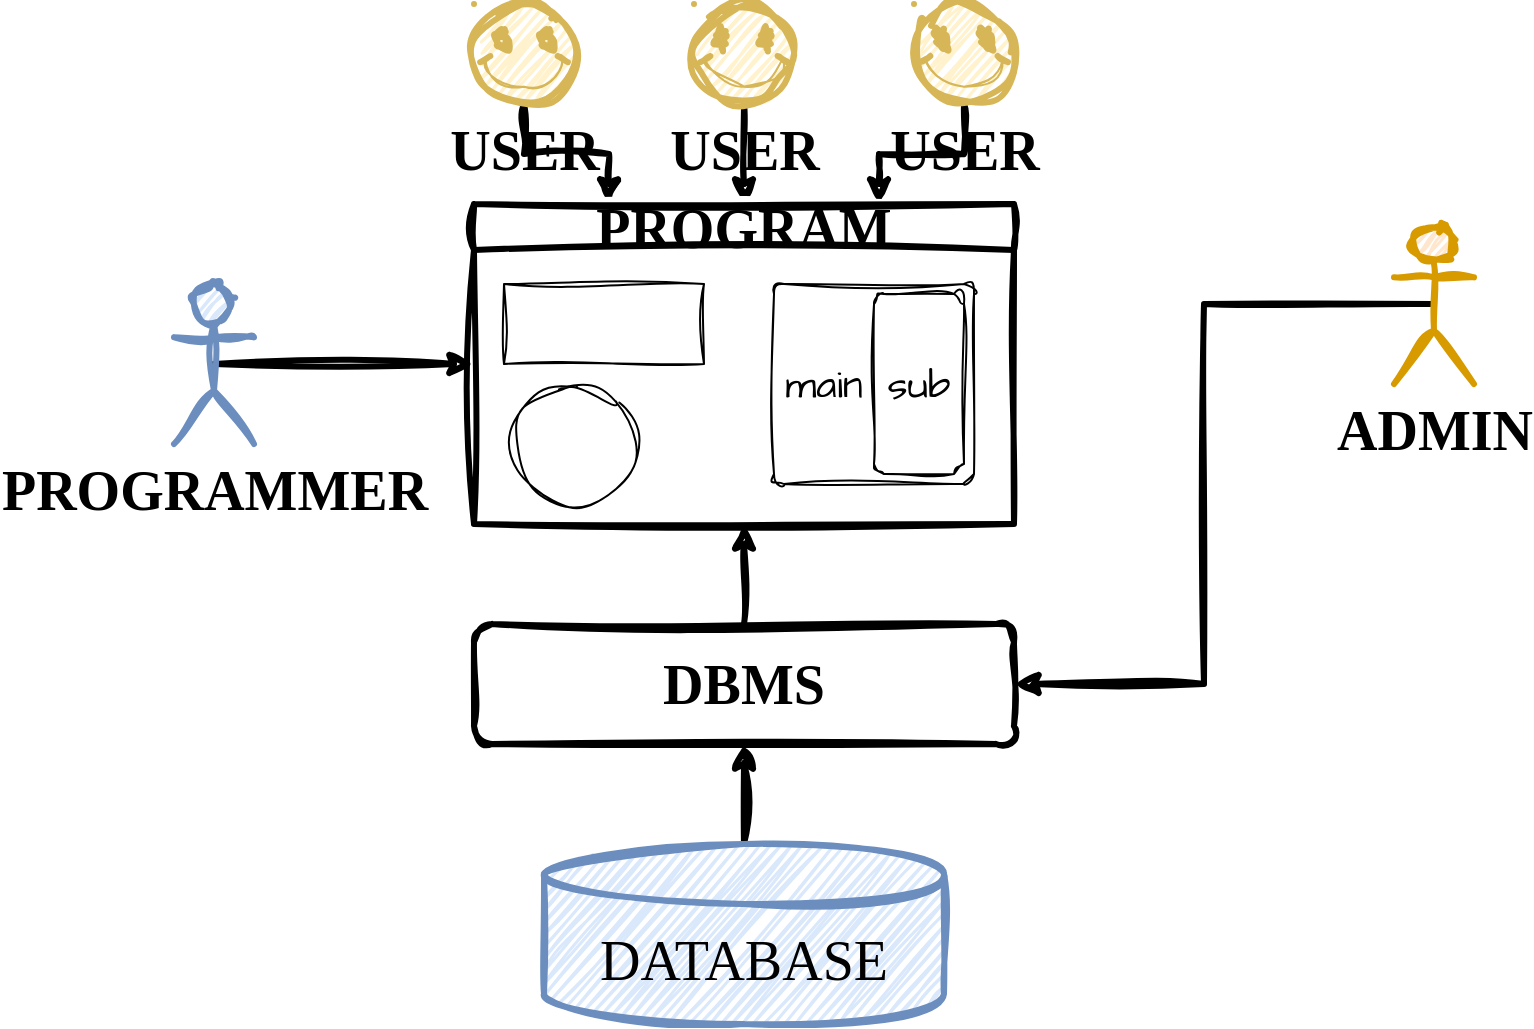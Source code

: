 <mxfile version="21.5.1" type="device">
  <diagram name="Page-1" id="fBL3ggkLG7DSMnmJ8-KJ">
    <mxGraphModel dx="1114" dy="999" grid="1" gridSize="10" guides="1" tooltips="1" connect="1" arrows="1" fold="1" page="1" pageScale="1" pageWidth="850" pageHeight="1100" math="0" shadow="0">
      <root>
        <mxCell id="0" />
        <mxCell id="1" parent="0" />
        <mxCell id="CFwJvhHbsTwOAoUFKaDR-15" style="edgeStyle=orthogonalEdgeStyle;rounded=0;sketch=1;hachureGap=4;jiggle=2;curveFitting=1;orthogonalLoop=1;jettySize=auto;html=1;exitX=0.5;exitY=0.5;exitDx=0;exitDy=0;exitPerimeter=0;entryX=0;entryY=0.5;entryDx=0;entryDy=0;fontFamily=Architects Daughter;fontSource=https%3A%2F%2Ffonts.googleapis.com%2Fcss%3Ffamily%3DArchitects%2BDaughter;fontSize=16;strokeWidth=3;" parent="1" source="CFwJvhHbsTwOAoUFKaDR-1" target="CFwJvhHbsTwOAoUFKaDR-8" edge="1">
          <mxGeometry relative="1" as="geometry" />
        </mxCell>
        <mxCell id="CFwJvhHbsTwOAoUFKaDR-1" value="&lt;font size=&quot;1&quot; face=&quot;FZJingLeiS-R-GB&quot;&gt;&lt;b style=&quot;font-size: 28px;&quot;&gt;PROGRAMMER&lt;/b&gt;&lt;/font&gt;" style="shape=umlActor;verticalLabelPosition=bottom;verticalAlign=top;html=1;outlineConnect=0;sketch=1;hachureGap=4;jiggle=2;curveFitting=1;fontFamily=Architects Daughter;fontSource=https%3A%2F%2Ffonts.googleapis.com%2Fcss%3Ffamily%3DArchitects%2BDaughter;fontSize=20;strokeWidth=3;fillColor=#dae8fc;strokeColor=#6c8ebf;" parent="1" vertex="1">
          <mxGeometry x="160" y="260" width="40" height="80" as="geometry" />
        </mxCell>
        <mxCell id="CFwJvhHbsTwOAoUFKaDR-11" style="edgeStyle=orthogonalEdgeStyle;rounded=0;sketch=1;hachureGap=4;jiggle=2;curveFitting=1;orthogonalLoop=1;jettySize=auto;html=1;exitX=0.5;exitY=1;exitDx=0;exitDy=0;exitPerimeter=0;entryX=0.25;entryY=0;entryDx=0;entryDy=0;fontFamily=Architects Daughter;fontSource=https%3A%2F%2Ffonts.googleapis.com%2Fcss%3Ffamily%3DArchitects%2BDaughter;fontSize=16;strokeWidth=3;" parent="1" source="CFwJvhHbsTwOAoUFKaDR-2" target="CFwJvhHbsTwOAoUFKaDR-8" edge="1">
          <mxGeometry relative="1" as="geometry" />
        </mxCell>
        <mxCell id="CFwJvhHbsTwOAoUFKaDR-2" value="&lt;b&gt;&lt;font style=&quot;font-size: 28px;&quot; face=&quot;FZJingLeiS-R-GB&quot;&gt;USER&lt;/font&gt;&lt;/b&gt;" style="verticalLabelPosition=bottom;verticalAlign=top;html=1;shape=mxgraph.basic.smiley;sketch=1;hachureGap=4;jiggle=2;curveFitting=1;fontFamily=Architects Daughter;fontSource=https%3A%2F%2Ffonts.googleapis.com%2Fcss%3Ffamily%3DArchitects%2BDaughter;fontSize=20;strokeWidth=3;fillColor=#fff2cc;strokeColor=#d6b656;" parent="1" vertex="1">
          <mxGeometry x="310" y="120" width="50" height="50" as="geometry" />
        </mxCell>
        <mxCell id="uyNByUQVHI72EPawwl2X-4" style="edgeStyle=orthogonalEdgeStyle;rounded=0;sketch=1;hachureGap=4;jiggle=2;curveFitting=1;orthogonalLoop=1;jettySize=auto;html=1;entryX=0.5;entryY=1;entryDx=0;entryDy=0;fontFamily=Architects Daughter;fontSource=https%3A%2F%2Ffonts.googleapis.com%2Fcss%3Ffamily%3DArchitects%2BDaughter;fontSize=16;strokeWidth=3;" edge="1" parent="1" source="CFwJvhHbsTwOAoUFKaDR-3" target="uyNByUQVHI72EPawwl2X-1">
          <mxGeometry relative="1" as="geometry" />
        </mxCell>
        <mxCell id="CFwJvhHbsTwOAoUFKaDR-3" value="&lt;font style=&quot;font-size: 28px;&quot; face=&quot;FZJingLeiS-R-GB&quot;&gt;DATABASE&lt;/font&gt;" style="shape=cylinder3;whiteSpace=wrap;html=1;boundedLbl=1;backgroundOutline=1;size=15;sketch=1;hachureGap=4;jiggle=2;curveFitting=1;fontFamily=Architects Daughter;fontSource=https%3A%2F%2Ffonts.googleapis.com%2Fcss%3Ffamily%3DArchitects%2BDaughter;fontSize=20;strokeWidth=3;fillColor=#dae8fc;strokeColor=#6c8ebf;" parent="1" vertex="1">
          <mxGeometry x="345" y="540" width="200" height="90" as="geometry" />
        </mxCell>
        <mxCell id="CFwJvhHbsTwOAoUFKaDR-12" style="edgeStyle=orthogonalEdgeStyle;rounded=0;sketch=1;hachureGap=4;jiggle=2;curveFitting=1;orthogonalLoop=1;jettySize=auto;html=1;exitX=0.5;exitY=1;exitDx=0;exitDy=0;exitPerimeter=0;entryX=0.5;entryY=0;entryDx=0;entryDy=0;fontFamily=Architects Daughter;fontSource=https%3A%2F%2Ffonts.googleapis.com%2Fcss%3Ffamily%3DArchitects%2BDaughter;fontSize=16;strokeWidth=3;" parent="1" source="CFwJvhHbsTwOAoUFKaDR-6" target="CFwJvhHbsTwOAoUFKaDR-8" edge="1">
          <mxGeometry relative="1" as="geometry" />
        </mxCell>
        <mxCell id="CFwJvhHbsTwOAoUFKaDR-6" value="&lt;b&gt;&lt;font style=&quot;font-size: 28px;&quot; face=&quot;FZJingLeiS-R-GB&quot;&gt;USER&lt;/font&gt;&lt;/b&gt;" style="verticalLabelPosition=bottom;verticalAlign=top;html=1;shape=mxgraph.basic.smiley;sketch=1;hachureGap=4;jiggle=2;curveFitting=1;fontFamily=Architects Daughter;fontSource=https%3A%2F%2Ffonts.googleapis.com%2Fcss%3Ffamily%3DArchitects%2BDaughter;fontSize=20;strokeWidth=3;fillColor=#fff2cc;strokeColor=#d6b656;" parent="1" vertex="1">
          <mxGeometry x="420" y="120" width="50" height="50" as="geometry" />
        </mxCell>
        <mxCell id="CFwJvhHbsTwOAoUFKaDR-13" style="edgeStyle=orthogonalEdgeStyle;rounded=0;sketch=1;hachureGap=4;jiggle=2;curveFitting=1;orthogonalLoop=1;jettySize=auto;html=1;exitX=0.5;exitY=1;exitDx=0;exitDy=0;exitPerimeter=0;entryX=0.75;entryY=0;entryDx=0;entryDy=0;fontFamily=Architects Daughter;fontSource=https%3A%2F%2Ffonts.googleapis.com%2Fcss%3Ffamily%3DArchitects%2BDaughter;fontSize=16;strokeWidth=3;" parent="1" source="CFwJvhHbsTwOAoUFKaDR-7" target="CFwJvhHbsTwOAoUFKaDR-8" edge="1">
          <mxGeometry relative="1" as="geometry" />
        </mxCell>
        <mxCell id="CFwJvhHbsTwOAoUFKaDR-7" value="&lt;b&gt;&lt;font style=&quot;font-size: 28px;&quot; face=&quot;FZJingLeiS-R-GB&quot;&gt;USER&lt;/font&gt;&lt;/b&gt;" style="verticalLabelPosition=bottom;verticalAlign=top;html=1;shape=mxgraph.basic.smiley;sketch=1;hachureGap=4;jiggle=2;curveFitting=1;fontFamily=Architects Daughter;fontSource=https%3A%2F%2Ffonts.googleapis.com%2Fcss%3Ffamily%3DArchitects%2BDaughter;fontSize=20;strokeWidth=3;fillColor=#fff2cc;strokeColor=#d6b656;" parent="1" vertex="1">
          <mxGeometry x="530" y="120" width="50" height="50" as="geometry" />
        </mxCell>
        <mxCell id="CFwJvhHbsTwOAoUFKaDR-8" value="&lt;font style=&quot;font-size: 28px;&quot; face=&quot;FZJingLeiS-R-GB&quot;&gt;PROGRAM&lt;/font&gt;" style="swimlane;whiteSpace=wrap;html=1;sketch=1;hachureGap=4;jiggle=2;curveFitting=1;fontFamily=Architects Daughter;fontSource=https%3A%2F%2Ffonts.googleapis.com%2Fcss%3Ffamily%3DArchitects%2BDaughter;fontSize=20;strokeWidth=3;" parent="1" vertex="1">
          <mxGeometry x="310" y="220" width="270" height="160" as="geometry">
            <mxRectangle x="310" y="220" width="120" height="50" as="alternateBounds" />
          </mxGeometry>
        </mxCell>
        <mxCell id="CFwJvhHbsTwOAoUFKaDR-17" value="" style="whiteSpace=wrap;html=1;align=center;sketch=1;hachureGap=4;jiggle=2;curveFitting=1;fontFamily=Architects Daughter;fontSource=https%3A%2F%2Ffonts.googleapis.com%2Fcss%3Ffamily%3DArchitects%2BDaughter;fontSize=20;fillColor=none;" parent="CFwJvhHbsTwOAoUFKaDR-8" vertex="1">
          <mxGeometry x="15" y="40" width="100" height="40" as="geometry" />
        </mxCell>
        <mxCell id="CFwJvhHbsTwOAoUFKaDR-18" value="" style="rounded=1;absoluteArcSize=1;html=1;arcSize=10;sketch=1;hachureGap=4;jiggle=2;curveFitting=1;fontFamily=Architects Daughter;fontSource=https%3A%2F%2Ffonts.googleapis.com%2Fcss%3Ffamily%3DArchitects%2BDaughter;fontSize=20;fillColor=none;" parent="CFwJvhHbsTwOAoUFKaDR-8" vertex="1">
          <mxGeometry x="150" y="40" width="100" height="100" as="geometry" />
        </mxCell>
        <mxCell id="CFwJvhHbsTwOAoUFKaDR-19" value="main" style="html=1;shape=mxgraph.er.anchor;whiteSpace=wrap;sketch=1;hachureGap=4;jiggle=2;curveFitting=1;fontFamily=Architects Daughter;fontSource=https%3A%2F%2Ffonts.googleapis.com%2Fcss%3Ffamily%3DArchitects%2BDaughter;fontSize=20;" parent="CFwJvhHbsTwOAoUFKaDR-18" vertex="1">
          <mxGeometry width="50" height="100" as="geometry" />
        </mxCell>
        <mxCell id="CFwJvhHbsTwOAoUFKaDR-20" value="sub" style="rounded=1;absoluteArcSize=1;html=1;arcSize=10;whiteSpace=wrap;points=[];strokeColor=inherit;fillColor=inherit;sketch=1;hachureGap=4;jiggle=2;curveFitting=1;fontFamily=Architects Daughter;fontSource=https%3A%2F%2Ffonts.googleapis.com%2Fcss%3Ffamily%3DArchitects%2BDaughter;fontSize=20;" parent="CFwJvhHbsTwOAoUFKaDR-18" vertex="1">
          <mxGeometry x="50" y="5" width="45" height="90" as="geometry" />
        </mxCell>
        <mxCell id="CFwJvhHbsTwOAoUFKaDR-21" value="" style="ellipse;whiteSpace=wrap;html=1;aspect=fixed;sketch=1;hachureGap=4;jiggle=2;curveFitting=1;fontFamily=Architects Daughter;fontSource=https%3A%2F%2Ffonts.googleapis.com%2Fcss%3Ffamily%3DArchitects%2BDaughter;fontSize=20;fillColor=none;" parent="CFwJvhHbsTwOAoUFKaDR-8" vertex="1">
          <mxGeometry x="20" y="90" width="60" height="60" as="geometry" />
        </mxCell>
        <mxCell id="uyNByUQVHI72EPawwl2X-3" style="edgeStyle=orthogonalEdgeStyle;rounded=0;sketch=1;hachureGap=4;jiggle=2;curveFitting=1;orthogonalLoop=1;jettySize=auto;html=1;exitX=0.5;exitY=0.5;exitDx=0;exitDy=0;exitPerimeter=0;entryX=1;entryY=0.5;entryDx=0;entryDy=0;fontFamily=Architects Daughter;fontSource=https%3A%2F%2Ffonts.googleapis.com%2Fcss%3Ffamily%3DArchitects%2BDaughter;fontSize=16;strokeWidth=3;" edge="1" parent="1" source="CFwJvhHbsTwOAoUFKaDR-9" target="uyNByUQVHI72EPawwl2X-1">
          <mxGeometry relative="1" as="geometry" />
        </mxCell>
        <mxCell id="CFwJvhHbsTwOAoUFKaDR-9" value="&lt;font face=&quot;FZJingLeiS-R-GB&quot;&gt;&lt;span style=&quot;font-size: 28px;&quot;&gt;&lt;b&gt;ADMIN&lt;/b&gt;&lt;/span&gt;&lt;/font&gt;" style="shape=umlActor;verticalLabelPosition=bottom;verticalAlign=top;html=1;outlineConnect=0;sketch=1;hachureGap=4;jiggle=2;curveFitting=1;fontFamily=Architects Daughter;fontSource=https%3A%2F%2Ffonts.googleapis.com%2Fcss%3Ffamily%3DArchitects%2BDaughter;fontSize=20;strokeWidth=3;fillColor=#ffe6cc;strokeColor=#d79b00;" parent="1" vertex="1">
          <mxGeometry x="770" y="230" width="40" height="80" as="geometry" />
        </mxCell>
        <mxCell id="uyNByUQVHI72EPawwl2X-5" style="edgeStyle=orthogonalEdgeStyle;rounded=0;sketch=1;hachureGap=4;jiggle=2;curveFitting=1;orthogonalLoop=1;jettySize=auto;html=1;exitX=0.5;exitY=0;exitDx=0;exitDy=0;entryX=0.5;entryY=1;entryDx=0;entryDy=0;fontFamily=Architects Daughter;fontSource=https%3A%2F%2Ffonts.googleapis.com%2Fcss%3Ffamily%3DArchitects%2BDaughter;fontSize=16;strokeWidth=3;" edge="1" parent="1" source="uyNByUQVHI72EPawwl2X-1" target="CFwJvhHbsTwOAoUFKaDR-8">
          <mxGeometry relative="1" as="geometry" />
        </mxCell>
        <mxCell id="uyNByUQVHI72EPawwl2X-1" value="&lt;font style=&quot;font-size: 28px;&quot; face=&quot;FZJingLeiS-R-GB&quot;&gt;&lt;b&gt;DBMS&lt;/b&gt;&lt;/font&gt;" style="rounded=1;whiteSpace=wrap;html=1;sketch=1;hachureGap=4;jiggle=2;curveFitting=1;fontFamily=Architects Daughter;fontSource=https%3A%2F%2Ffonts.googleapis.com%2Fcss%3Ffamily%3DArchitects%2BDaughter;fontSize=20;fillColor=none;strokeWidth=3;" vertex="1" parent="1">
          <mxGeometry x="310" y="430" width="270" height="60" as="geometry" />
        </mxCell>
      </root>
    </mxGraphModel>
  </diagram>
</mxfile>
